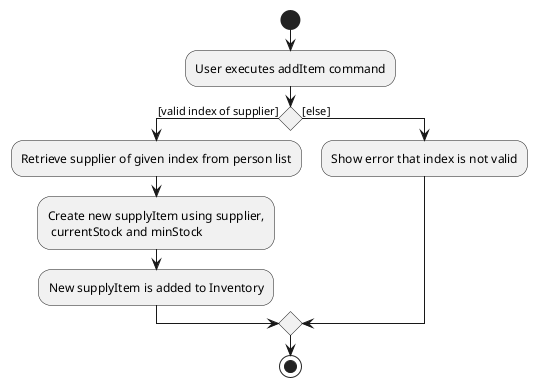 @startuml
start
:User executes addItem command;

'Since the beta syntax does not support placing the condition outside the
'diamond we place it as the true branch instead.

if () then ([valid index of supplier])
    :Retrieve supplier of given index from person list;
    :Create new supplyItem using supplier,
     currentStock and minStock;
    :New supplyItem is added to Inventory;
else ([else])
    :Show error that index is not valid;
endif
stop
@enduml
